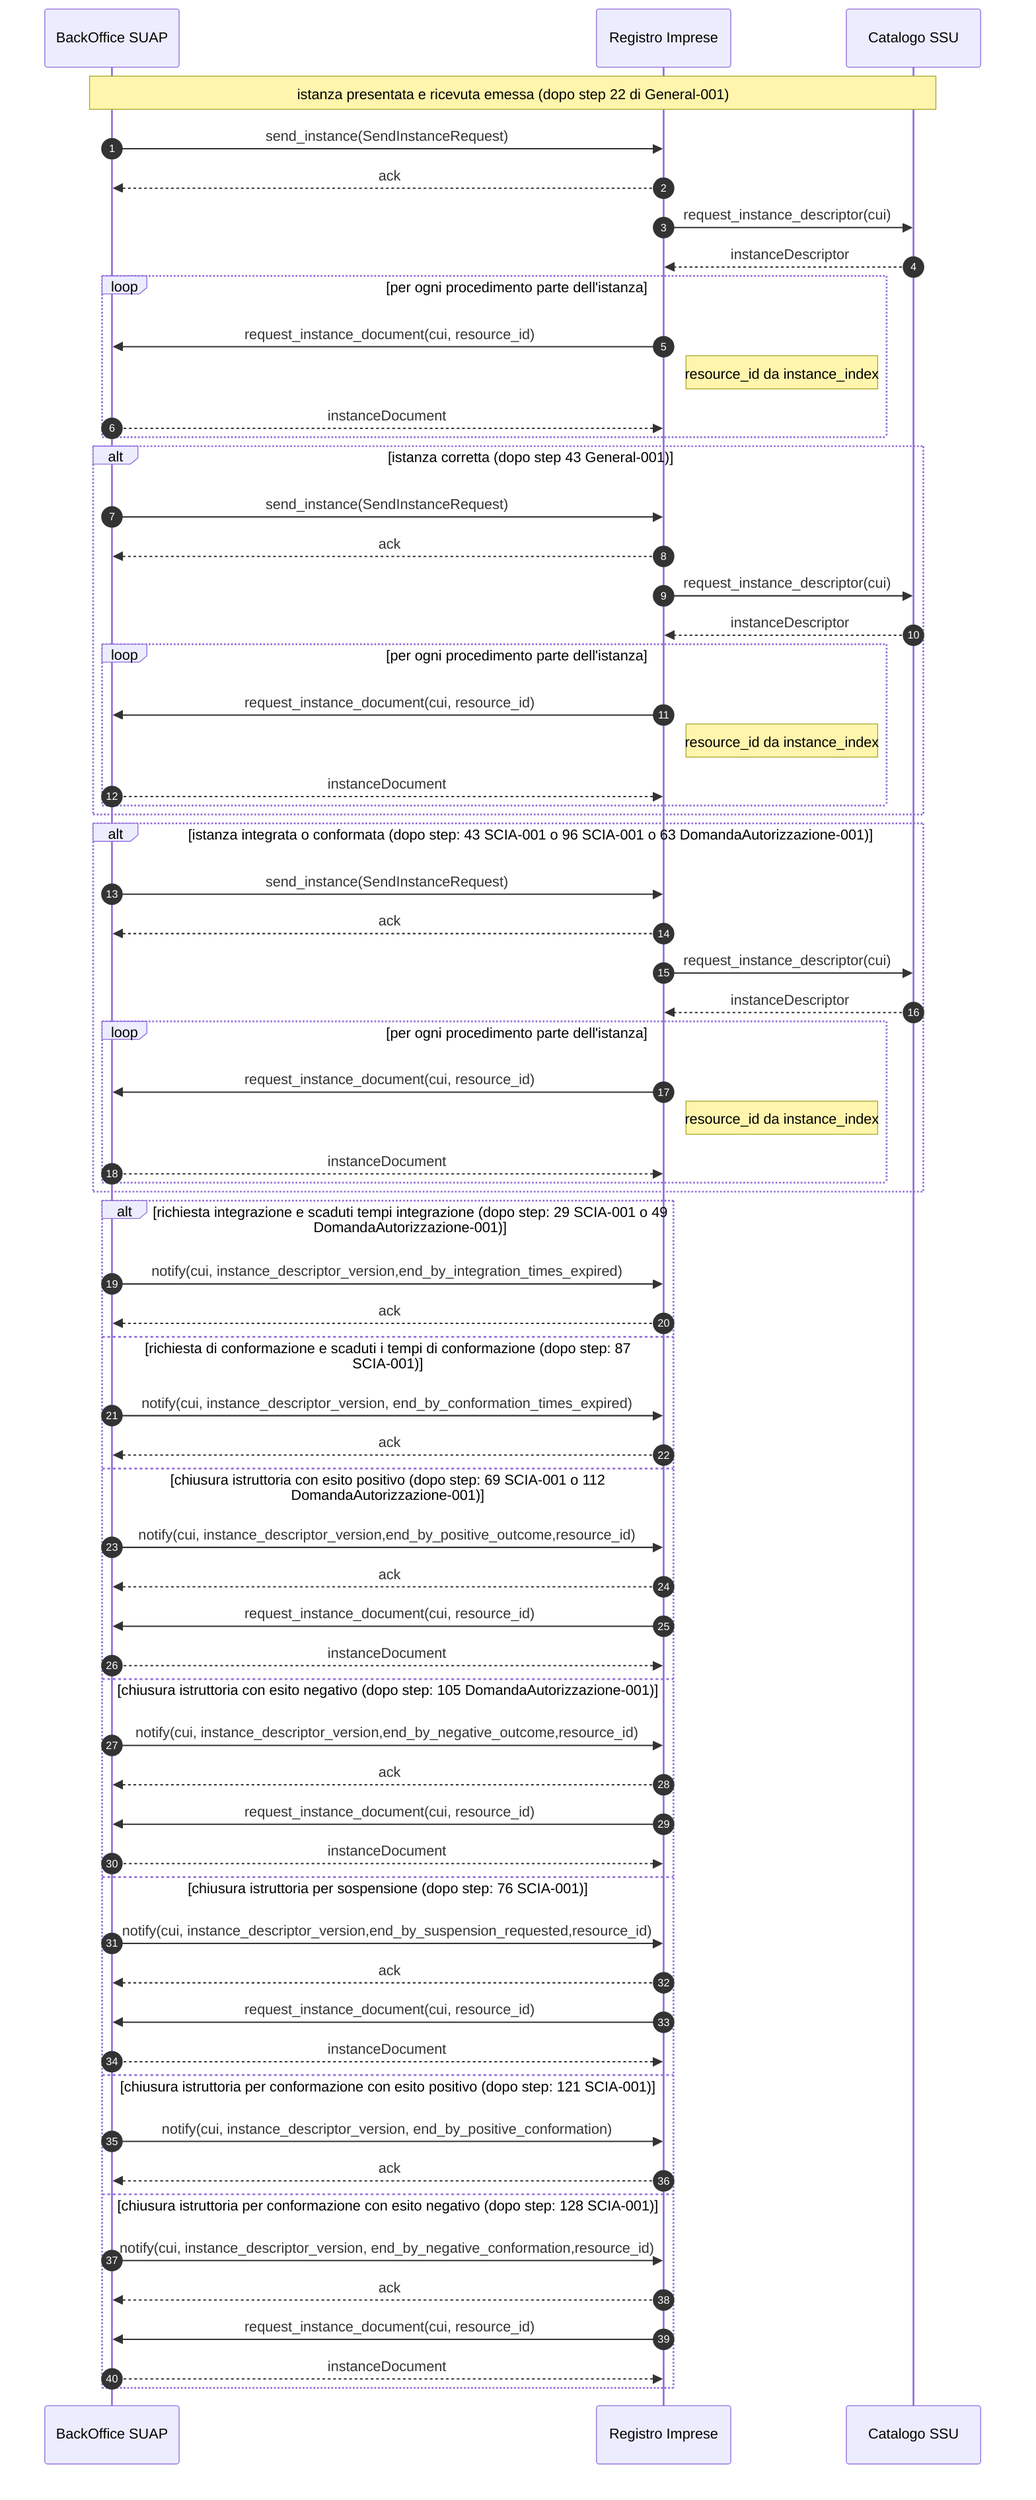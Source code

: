sequenceDiagram
    autonumber
    
    participant B as BackOffice SUAP  
    participant RI as Registro Imprese   
    participant C as Catalogo SSU  

   
   
    Note over B,C: istanza presentata e ricevuta emessa (dopo step 22 di General-001)
    

    B ->> RI: send_instance(SendInstanceRequest)
    RI -->> B: ack
    
    RI ->> C: request_instance_descriptor(cui)
	C -->> RI: instanceDescriptor
    
    loop per ogni procedimento parte dell'istanza
        RI ->> B:  request_instance_document(cui, resource_id)
        note right of RI: resource_id da instance_index
        B -->> RI: instanceDocument
    end
    

    alt istanza corretta (dopo step 43 General-001)

        B ->> RI: send_instance(SendInstanceRequest)
        RI -->> B: ack
    
        RI ->> C: request_instance_descriptor(cui)
        C -->> RI: instanceDescriptor
        
        loop per ogni procedimento parte dell'istanza
            RI ->> B:  request_instance_document(cui, resource_id)
            note right of RI: resource_id da instance_index
            B -->> RI: instanceDocument
        end



    end

    alt istanza integrata o conformata (dopo step: 43 SCIA-001 o 96 SCIA-001  o 63 DomandaAutorizzazione-001)

        B ->> RI: send_instance(SendInstanceRequest)
        RI -->> B: ack
    
        RI ->> C: request_instance_descriptor(cui)
        C -->> RI: instanceDescriptor
        
        loop per ogni procedimento parte dell'istanza
            RI ->> B:  request_instance_document(cui, resource_id)
            note right of RI: resource_id da instance_index
            B -->> RI: instanceDocument
        end


    end

    alt richiesta integrazione e scaduti tempi integrazione (dopo step: 29 SCIA-001 o 49 DomandaAutorizzazione-001)

        B ->> RI: notify(cui, instance_descriptor_version,end_by_integration_times_expired)
        RI -->> B: ack

    else richiesta di conformazione e scaduti i tempi di conformazione (dopo step: 87 SCIA-001)
    
        B ->> RI: notify(cui, instance_descriptor_version, end_by_conformation_times_expired)
        RI -->> B: ack

    else chiusura istruttoria con esito positivo (dopo step: 69 SCIA-001 o 112 DomandaAutorizzazione-001)

        B ->> RI: notify(cui, instance_descriptor_version,end_by_positive_outcome,resource_id)
        RI -->> B: ack

        RI ->> B: request_instance_document(cui, resource_id)
        B -->> RI: instanceDocument 

    else chiusura istruttoria con esito negativo (dopo step: 105 DomandaAutorizzazione-001)

        B ->> RI: notify(cui, instance_descriptor_version,end_by_negative_outcome,resource_id)
        RI -->> B: ack

        RI ->> B: request_instance_document(cui, resource_id)
        B -->> RI: instanceDocument 

    else chiusura istruttoria per sospensione (dopo step: 76 SCIA-001)

        B ->> RI: notify(cui, instance_descriptor_version,end_by_suspension_requested,resource_id)
        RI -->> B: ack

        RI ->> B: request_instance_document(cui, resource_id)
        B -->> RI: instanceDocument 

    else chiusura istruttoria per conformazione con esito positivo (dopo step: 121 SCIA-001)

        B ->> RI: notify(cui, instance_descriptor_version, end_by_positive_conformation)
        RI -->> B: ack

    else chiusura istruttoria per conformazione con esito negativo (dopo step: 128 SCIA-001)

        B ->> RI: notify(cui, instance_descriptor_version, end_by_negative_conformation,resource_id)
        RI -->> B: ack

        RI ->> B: request_instance_document(cui, resource_id)
        B -->> RI: instanceDocument 

    end